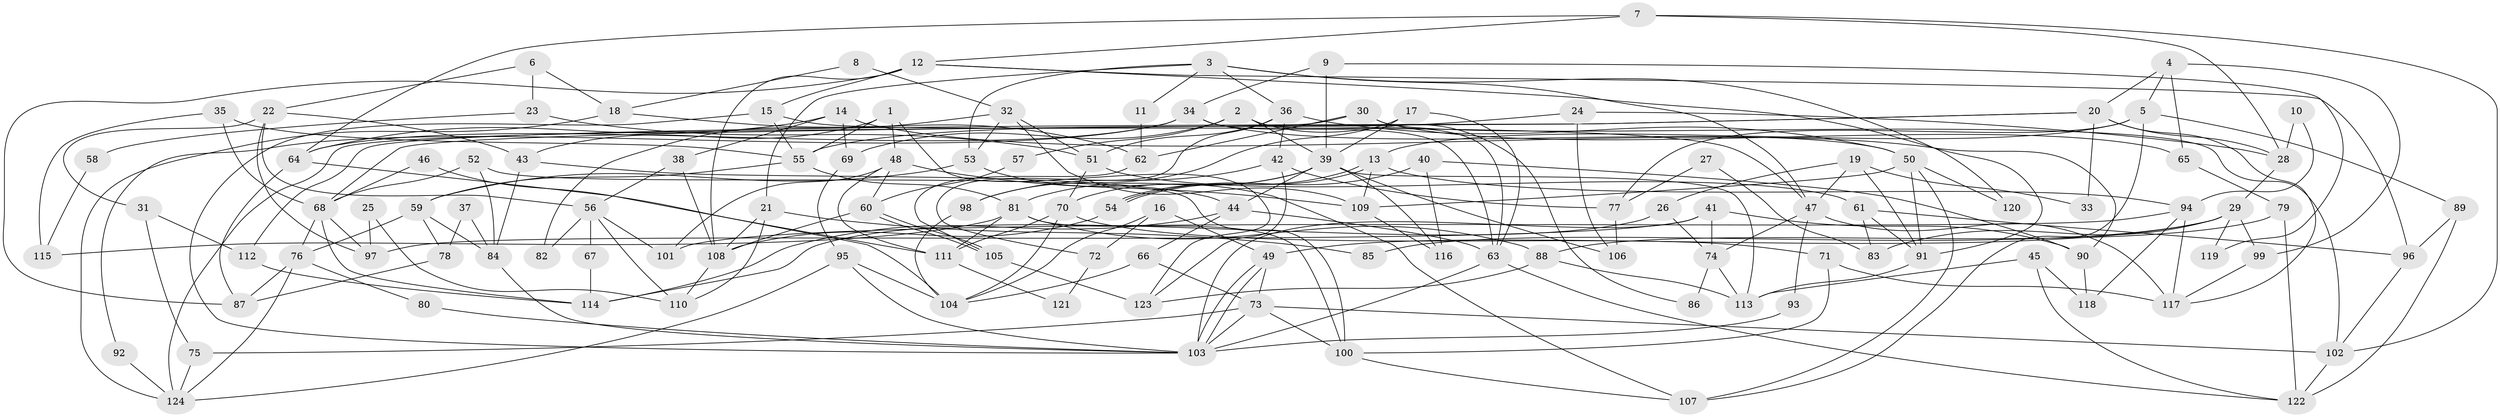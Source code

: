 // coarse degree distribution, {2: 0.14285714285714285, 6: 0.16326530612244897, 3: 0.04081632653061224, 4: 0.16326530612244897, 7: 0.061224489795918366, 5: 0.1836734693877551, 9: 0.12244897959183673, 8: 0.061224489795918366, 10: 0.02040816326530612, 11: 0.02040816326530612, 1: 0.02040816326530612}
// Generated by graph-tools (version 1.1) at 2025/52/03/04/25 21:52:23]
// undirected, 124 vertices, 248 edges
graph export_dot {
graph [start="1"]
  node [color=gray90,style=filled];
  1;
  2;
  3;
  4;
  5;
  6;
  7;
  8;
  9;
  10;
  11;
  12;
  13;
  14;
  15;
  16;
  17;
  18;
  19;
  20;
  21;
  22;
  23;
  24;
  25;
  26;
  27;
  28;
  29;
  30;
  31;
  32;
  33;
  34;
  35;
  36;
  37;
  38;
  39;
  40;
  41;
  42;
  43;
  44;
  45;
  46;
  47;
  48;
  49;
  50;
  51;
  52;
  53;
  54;
  55;
  56;
  57;
  58;
  59;
  60;
  61;
  62;
  63;
  64;
  65;
  66;
  67;
  68;
  69;
  70;
  71;
  72;
  73;
  74;
  75;
  76;
  77;
  78;
  79;
  80;
  81;
  82;
  83;
  84;
  85;
  86;
  87;
  88;
  89;
  90;
  91;
  92;
  93;
  94;
  95;
  96;
  97;
  98;
  99;
  100;
  101;
  102;
  103;
  104;
  105;
  106;
  107;
  108;
  109;
  110;
  111;
  112;
  113;
  114;
  115;
  116;
  117;
  118;
  119;
  120;
  121;
  122;
  123;
  124;
  1 -- 48;
  1 -- 55;
  1 -- 43;
  1 -- 123;
  2 -- 39;
  2 -- 63;
  2 -- 57;
  2 -- 69;
  2 -- 86;
  3 -- 21;
  3 -- 53;
  3 -- 11;
  3 -- 36;
  3 -- 47;
  3 -- 120;
  4 -- 99;
  4 -- 20;
  4 -- 5;
  4 -- 65;
  5 -- 77;
  5 -- 13;
  5 -- 89;
  5 -- 107;
  6 -- 18;
  6 -- 22;
  6 -- 23;
  7 -- 102;
  7 -- 64;
  7 -- 12;
  7 -- 28;
  8 -- 32;
  8 -- 18;
  9 -- 34;
  9 -- 39;
  9 -- 119;
  10 -- 28;
  10 -- 94;
  11 -- 62;
  12 -- 108;
  12 -- 15;
  12 -- 87;
  12 -- 91;
  12 -- 96;
  13 -- 54;
  13 -- 54;
  13 -- 94;
  13 -- 109;
  14 -- 69;
  14 -- 64;
  14 -- 38;
  14 -- 90;
  15 -- 47;
  15 -- 55;
  15 -- 103;
  16 -- 49;
  16 -- 104;
  16 -- 72;
  17 -- 63;
  17 -- 39;
  17 -- 98;
  18 -- 62;
  18 -- 124;
  19 -- 47;
  19 -- 91;
  19 -- 26;
  19 -- 33;
  20 -- 117;
  20 -- 68;
  20 -- 28;
  20 -- 33;
  20 -- 112;
  21 -- 110;
  21 -- 108;
  21 -- 85;
  22 -- 31;
  22 -- 97;
  22 -- 43;
  22 -- 56;
  23 -- 51;
  23 -- 58;
  24 -- 55;
  24 -- 28;
  24 -- 106;
  25 -- 97;
  25 -- 110;
  26 -- 74;
  26 -- 114;
  27 -- 77;
  27 -- 83;
  28 -- 29;
  29 -- 49;
  29 -- 83;
  29 -- 85;
  29 -- 99;
  29 -- 119;
  30 -- 124;
  30 -- 65;
  30 -- 62;
  30 -- 102;
  31 -- 112;
  31 -- 75;
  32 -- 53;
  32 -- 109;
  32 -- 51;
  32 -- 82;
  34 -- 50;
  34 -- 63;
  34 -- 64;
  34 -- 92;
  35 -- 68;
  35 -- 55;
  35 -- 115;
  36 -- 51;
  36 -- 42;
  36 -- 50;
  36 -- 72;
  37 -- 84;
  37 -- 78;
  38 -- 56;
  38 -- 108;
  39 -- 44;
  39 -- 113;
  39 -- 70;
  39 -- 81;
  39 -- 106;
  39 -- 116;
  40 -- 54;
  40 -- 116;
  40 -- 90;
  41 -- 103;
  41 -- 90;
  41 -- 74;
  41 -- 97;
  42 -- 123;
  42 -- 77;
  42 -- 98;
  43 -- 44;
  43 -- 84;
  44 -- 66;
  44 -- 63;
  44 -- 114;
  45 -- 122;
  45 -- 118;
  45 -- 113;
  46 -- 104;
  46 -- 68;
  47 -- 74;
  47 -- 93;
  47 -- 117;
  48 -- 111;
  48 -- 109;
  48 -- 60;
  48 -- 101;
  49 -- 103;
  49 -- 103;
  49 -- 73;
  50 -- 91;
  50 -- 107;
  50 -- 109;
  50 -- 120;
  51 -- 70;
  51 -- 61;
  52 -- 84;
  52 -- 100;
  52 -- 68;
  53 -- 59;
  53 -- 107;
  54 -- 108;
  55 -- 81;
  55 -- 59;
  56 -- 101;
  56 -- 67;
  56 -- 82;
  56 -- 110;
  57 -- 60;
  58 -- 115;
  59 -- 84;
  59 -- 76;
  59 -- 78;
  60 -- 105;
  60 -- 105;
  60 -- 108;
  61 -- 96;
  61 -- 83;
  61 -- 91;
  62 -- 105;
  63 -- 103;
  63 -- 122;
  64 -- 87;
  64 -- 111;
  65 -- 79;
  66 -- 73;
  66 -- 104;
  67 -- 114;
  68 -- 114;
  68 -- 76;
  68 -- 97;
  69 -- 95;
  70 -- 111;
  70 -- 71;
  70 -- 104;
  71 -- 100;
  71 -- 117;
  72 -- 121;
  73 -- 103;
  73 -- 102;
  73 -- 75;
  73 -- 100;
  74 -- 113;
  74 -- 86;
  75 -- 124;
  76 -- 80;
  76 -- 87;
  76 -- 124;
  77 -- 106;
  78 -- 87;
  79 -- 122;
  79 -- 88;
  80 -- 103;
  81 -- 100;
  81 -- 88;
  81 -- 111;
  81 -- 115;
  84 -- 103;
  88 -- 113;
  88 -- 123;
  89 -- 122;
  89 -- 96;
  90 -- 118;
  91 -- 113;
  92 -- 124;
  93 -- 103;
  94 -- 117;
  94 -- 101;
  94 -- 118;
  95 -- 104;
  95 -- 103;
  95 -- 124;
  96 -- 102;
  98 -- 104;
  99 -- 117;
  100 -- 107;
  102 -- 122;
  105 -- 123;
  108 -- 110;
  109 -- 116;
  111 -- 121;
  112 -- 114;
}
